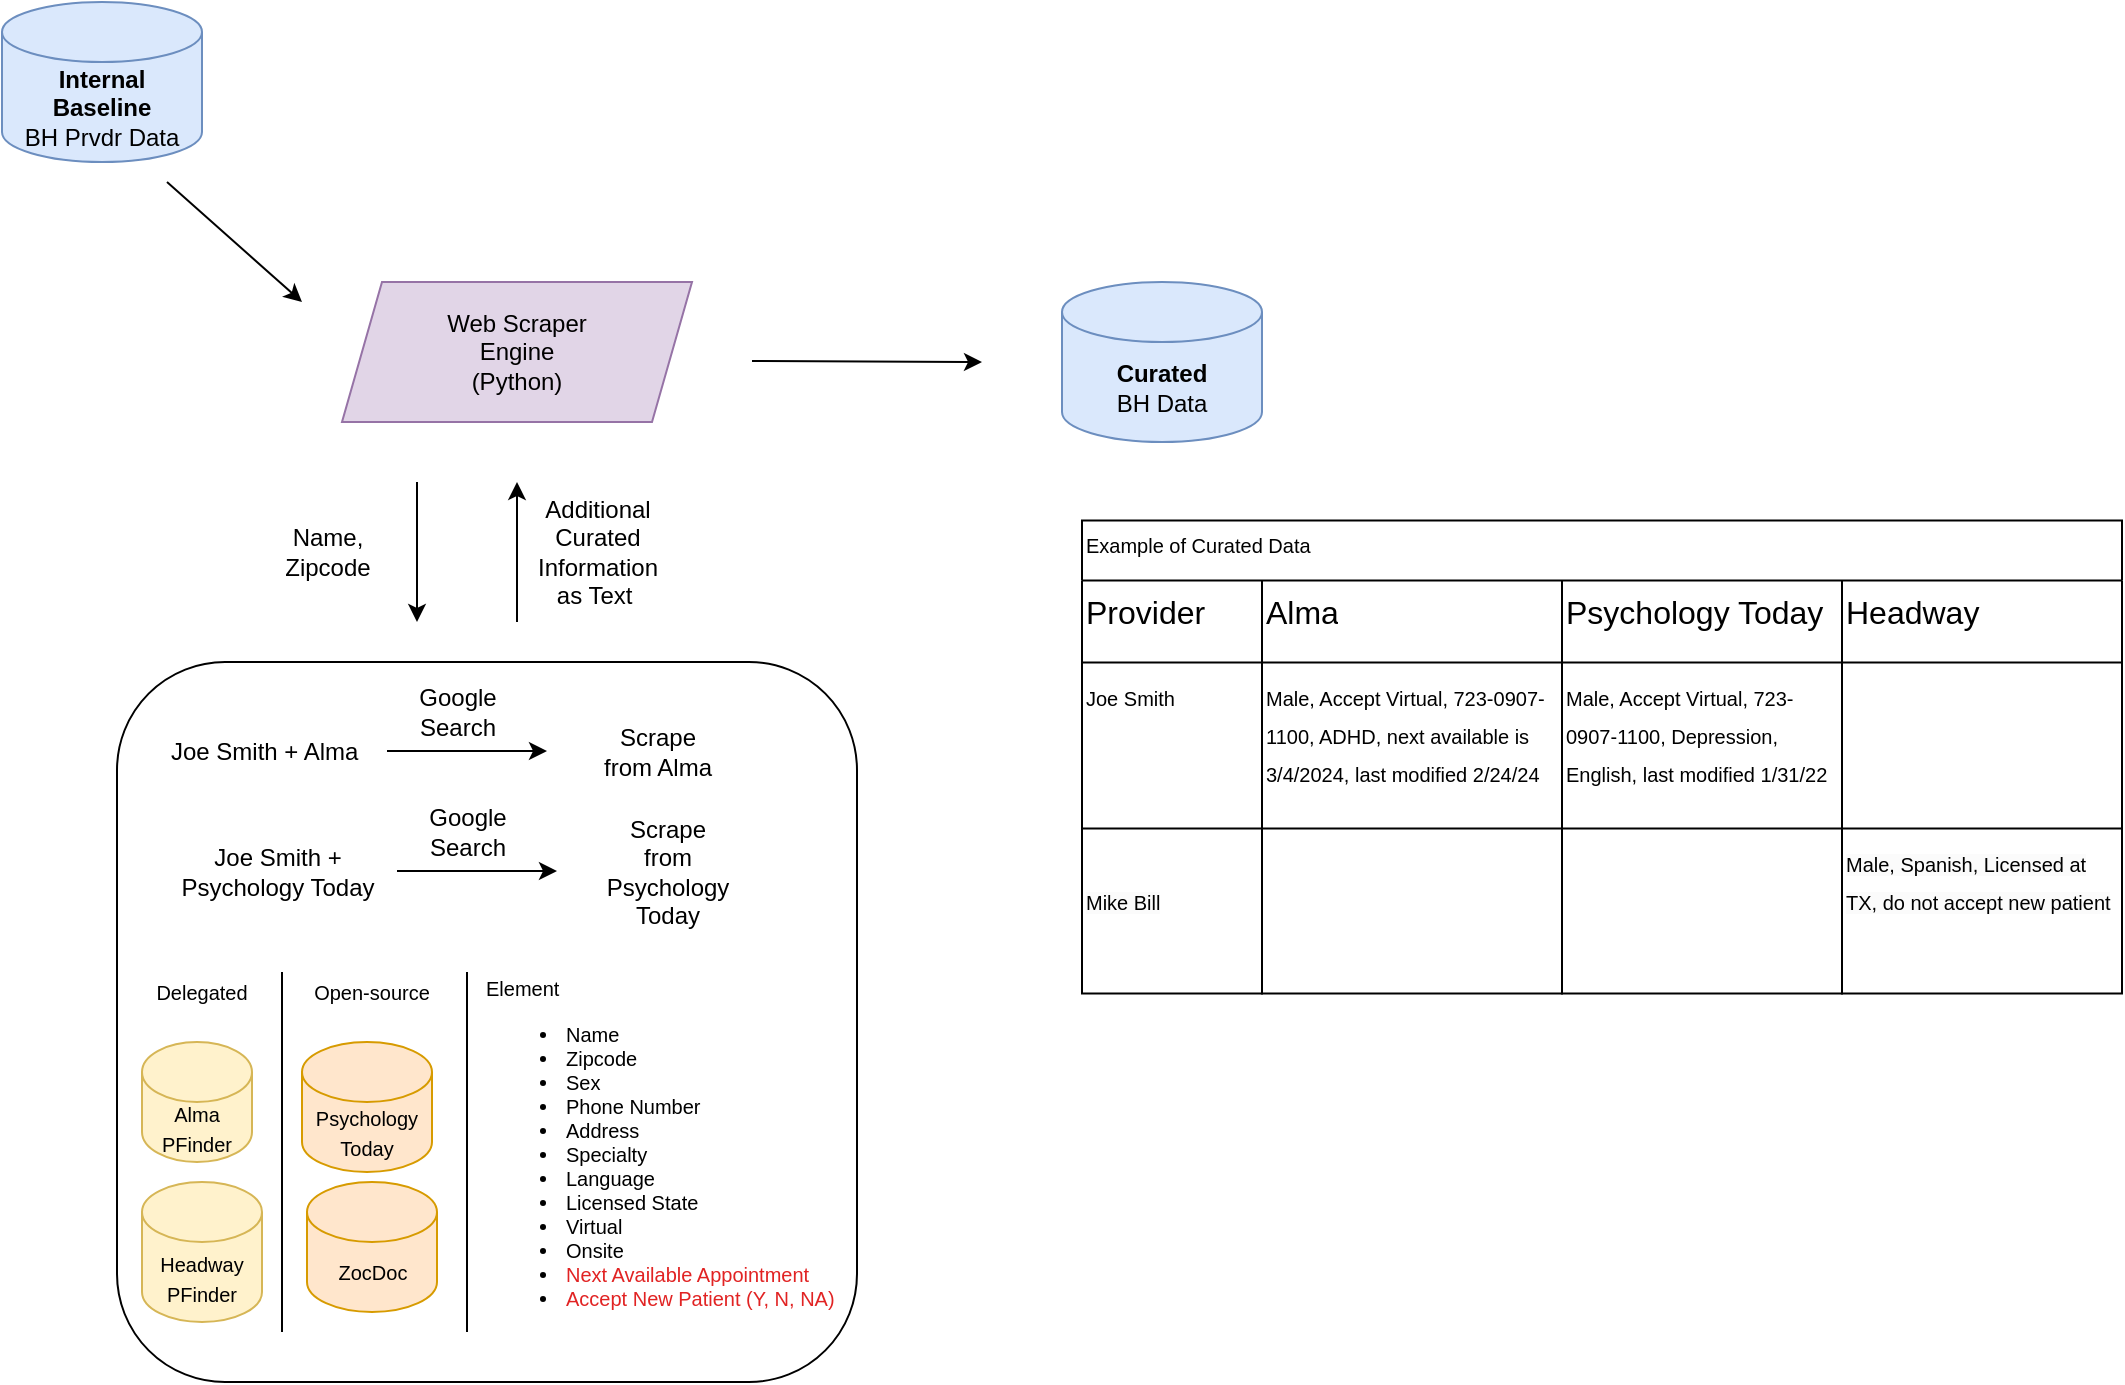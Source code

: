<mxfile version="23.0.1" type="github">
  <diagram name="Page-1" id="5xXmT6wFAUNLiXhexVmS">
    <mxGraphModel dx="1771" dy="1877" grid="1" gridSize="10" guides="1" tooltips="1" connect="1" arrows="1" fold="1" page="1" pageScale="1" pageWidth="850" pageHeight="1100" math="0" shadow="0">
      <root>
        <mxCell id="0" />
        <mxCell id="1" parent="0" />
        <mxCell id="LeWQ6VOvqNeNQnFp2khs-1" value="" style="rounded=1;whiteSpace=wrap;html=1;" vertex="1" parent="1">
          <mxGeometry x="197.5" y="-440" width="370" height="360" as="geometry" />
        </mxCell>
        <mxCell id="LeWQ6VOvqNeNQnFp2khs-2" value="&lt;b&gt;Curated &lt;/b&gt;&lt;br&gt;BH Data" style="shape=cylinder3;whiteSpace=wrap;html=1;boundedLbl=1;backgroundOutline=1;size=15;fillColor=#dae8fc;strokeColor=#6c8ebf;" vertex="1" parent="1">
          <mxGeometry x="670" y="-630" width="100" height="80" as="geometry" />
        </mxCell>
        <mxCell id="LeWQ6VOvqNeNQnFp2khs-3" value="" style="endArrow=classic;html=1;rounded=0;" edge="1" parent="1">
          <mxGeometry width="50" height="50" relative="1" as="geometry">
            <mxPoint x="515" y="-590.5" as="sourcePoint" />
            <mxPoint x="630" y="-590" as="targetPoint" />
          </mxGeometry>
        </mxCell>
        <mxCell id="LeWQ6VOvqNeNQnFp2khs-4" value="" style="endArrow=classic;html=1;rounded=0;" edge="1" parent="1">
          <mxGeometry width="50" height="50" relative="1" as="geometry">
            <mxPoint x="397.5" y="-460" as="sourcePoint" />
            <mxPoint x="397.5" y="-530" as="targetPoint" />
          </mxGeometry>
        </mxCell>
        <mxCell id="LeWQ6VOvqNeNQnFp2khs-5" value="" style="endArrow=classic;html=1;rounded=0;" edge="1" parent="1">
          <mxGeometry width="50" height="50" relative="1" as="geometry">
            <mxPoint x="347.5" y="-530" as="sourcePoint" />
            <mxPoint x="347.5" y="-460" as="targetPoint" />
          </mxGeometry>
        </mxCell>
        <mxCell id="LeWQ6VOvqNeNQnFp2khs-6" value="Name, Zipcode" style="text;html=1;strokeColor=none;fillColor=none;align=center;verticalAlign=middle;whiteSpace=wrap;rounded=0;" vertex="1" parent="1">
          <mxGeometry x="272.5" y="-510" width="60" height="30" as="geometry" />
        </mxCell>
        <mxCell id="LeWQ6VOvqNeNQnFp2khs-7" value="Additional Curated Information as Text&amp;nbsp;" style="text;html=1;strokeColor=none;fillColor=none;align=center;verticalAlign=middle;whiteSpace=wrap;rounded=0;" vertex="1" parent="1">
          <mxGeometry x="407.5" y="-510" width="60" height="30" as="geometry" />
        </mxCell>
        <mxCell id="LeWQ6VOvqNeNQnFp2khs-8" value="&lt;font style=&quot;font-size: 10px;&quot;&gt;Alma PFinder&lt;/font&gt;" style="shape=cylinder3;whiteSpace=wrap;html=1;boundedLbl=1;backgroundOutline=1;size=15;fillColor=#fff2cc;strokeColor=#d6b656;" vertex="1" parent="1">
          <mxGeometry x="210" y="-250" width="55" height="60" as="geometry" />
        </mxCell>
        <mxCell id="LeWQ6VOvqNeNQnFp2khs-9" value="&lt;font style=&quot;font-size: 10px;&quot;&gt;Psychology Today&lt;/font&gt;" style="shape=cylinder3;whiteSpace=wrap;html=1;boundedLbl=1;backgroundOutline=1;size=15;fillColor=#ffe6cc;strokeColor=#d79b00;" vertex="1" parent="1">
          <mxGeometry x="290" y="-250" width="65" height="65" as="geometry" />
        </mxCell>
        <mxCell id="LeWQ6VOvqNeNQnFp2khs-10" value="&lt;font style=&quot;font-size: 10px;&quot;&gt;Headway&lt;br&gt;PFinder&lt;br&gt;&lt;/font&gt;" style="shape=cylinder3;whiteSpace=wrap;html=1;boundedLbl=1;backgroundOutline=1;size=15;fillColor=#fff2cc;strokeColor=#d6b656;" vertex="1" parent="1">
          <mxGeometry x="210" y="-180" width="60" height="70" as="geometry" />
        </mxCell>
        <mxCell id="LeWQ6VOvqNeNQnFp2khs-11" value="Web Scraper &lt;br&gt;Engine&lt;br&gt;(Python)" style="shape=parallelogram;perimeter=parallelogramPerimeter;whiteSpace=wrap;html=1;fixedSize=1;fillColor=#e1d5e7;strokeColor=#9673a6;" vertex="1" parent="1">
          <mxGeometry x="310" y="-630" width="175" height="70" as="geometry" />
        </mxCell>
        <mxCell id="LeWQ6VOvqNeNQnFp2khs-12" value="Delegated" style="text;html=1;strokeColor=none;fillColor=none;align=center;verticalAlign=middle;whiteSpace=wrap;rounded=0;fontSize=10;" vertex="1" parent="1">
          <mxGeometry x="210" y="-290" width="60" height="30" as="geometry" />
        </mxCell>
        <mxCell id="LeWQ6VOvqNeNQnFp2khs-13" value="" style="line;strokeWidth=1;html=1;rotation=90;" vertex="1" parent="1">
          <mxGeometry x="190" y="-200" width="180" height="10" as="geometry" />
        </mxCell>
        <mxCell id="LeWQ6VOvqNeNQnFp2khs-14" value="Open-source" style="text;html=1;strokeColor=none;fillColor=none;align=center;verticalAlign=middle;whiteSpace=wrap;rounded=0;fontSize=10;" vertex="1" parent="1">
          <mxGeometry x="295" y="-290" width="60" height="30" as="geometry" />
        </mxCell>
        <mxCell id="LeWQ6VOvqNeNQnFp2khs-15" value="&lt;font style=&quot;font-size: 10px;&quot;&gt;ZocDoc&lt;/font&gt;" style="shape=cylinder3;whiteSpace=wrap;html=1;boundedLbl=1;backgroundOutline=1;size=15;fillColor=#ffe6cc;strokeColor=#d79b00;" vertex="1" parent="1">
          <mxGeometry x="292.5" y="-180" width="65" height="65" as="geometry" />
        </mxCell>
        <mxCell id="LeWQ6VOvqNeNQnFp2khs-16" value="Joe Smith + Alma&amp;nbsp;" style="text;html=1;strokeColor=none;fillColor=none;align=center;verticalAlign=middle;whiteSpace=wrap;rounded=0;" vertex="1" parent="1">
          <mxGeometry x="217.5" y="-410" width="110" height="30" as="geometry" />
        </mxCell>
        <mxCell id="LeWQ6VOvqNeNQnFp2khs-17" value="" style="endArrow=classic;html=1;rounded=0;" edge="1" parent="1">
          <mxGeometry width="50" height="50" relative="1" as="geometry">
            <mxPoint x="332.5" y="-395.5" as="sourcePoint" />
            <mxPoint x="412.5" y="-395.5" as="targetPoint" />
          </mxGeometry>
        </mxCell>
        <mxCell id="LeWQ6VOvqNeNQnFp2khs-18" value="Google Search" style="text;html=1;strokeColor=none;fillColor=none;align=center;verticalAlign=middle;whiteSpace=wrap;rounded=0;" vertex="1" parent="1">
          <mxGeometry x="337.5" y="-430" width="60" height="30" as="geometry" />
        </mxCell>
        <mxCell id="LeWQ6VOvqNeNQnFp2khs-19" value="Scrape from Alma" style="text;html=1;strokeColor=none;fillColor=none;align=center;verticalAlign=middle;whiteSpace=wrap;rounded=0;" vertex="1" parent="1">
          <mxGeometry x="437.5" y="-410" width="60" height="30" as="geometry" />
        </mxCell>
        <mxCell id="LeWQ6VOvqNeNQnFp2khs-20" value="Joe Smith + Psychology Today" style="text;html=1;strokeColor=none;fillColor=none;align=center;verticalAlign=middle;whiteSpace=wrap;rounded=0;" vertex="1" parent="1">
          <mxGeometry x="222.5" y="-350" width="110" height="30" as="geometry" />
        </mxCell>
        <mxCell id="LeWQ6VOvqNeNQnFp2khs-21" value="" style="endArrow=classic;html=1;rounded=0;" edge="1" parent="1">
          <mxGeometry width="50" height="50" relative="1" as="geometry">
            <mxPoint x="337.5" y="-335.5" as="sourcePoint" />
            <mxPoint x="417.5" y="-335.5" as="targetPoint" />
          </mxGeometry>
        </mxCell>
        <mxCell id="LeWQ6VOvqNeNQnFp2khs-22" value="Google Search" style="text;html=1;strokeColor=none;fillColor=none;align=center;verticalAlign=middle;whiteSpace=wrap;rounded=0;" vertex="1" parent="1">
          <mxGeometry x="342.5" y="-370" width="60" height="30" as="geometry" />
        </mxCell>
        <mxCell id="LeWQ6VOvqNeNQnFp2khs-23" value="Scrape from Psychology Today" style="text;html=1;strokeColor=none;fillColor=none;align=center;verticalAlign=middle;whiteSpace=wrap;rounded=0;" vertex="1" parent="1">
          <mxGeometry x="442.5" y="-350" width="60" height="30" as="geometry" />
        </mxCell>
        <mxCell id="LeWQ6VOvqNeNQnFp2khs-24" value="&lt;font style=&quot;font-size: 10px;&quot;&gt;Element&lt;br&gt;&lt;/font&gt;&lt;ul style=&quot;font-size: 10px;&quot;&gt;&lt;li style=&quot;&quot;&gt;&lt;font style=&quot;font-size: 10px;&quot;&gt;Name&amp;nbsp;&lt;/font&gt;&lt;/li&gt;&lt;li style=&quot;&quot;&gt;&lt;font style=&quot;font-size: 10px;&quot;&gt;Zipcode&lt;/font&gt;&lt;/li&gt;&lt;li style=&quot;&quot;&gt;&lt;font style=&quot;font-size: 10px;&quot;&gt;Sex&lt;/font&gt;&lt;/li&gt;&lt;li style=&quot;&quot;&gt;&lt;font style=&quot;font-size: 10px;&quot;&gt;Phone Number&lt;/font&gt;&lt;/li&gt;&lt;li style=&quot;&quot;&gt;&lt;font style=&quot;font-size: 10px;&quot;&gt;Address&lt;/font&gt;&lt;/li&gt;&lt;li style=&quot;&quot;&gt;&lt;font style=&quot;font-size: 10px;&quot;&gt;Specialty&lt;/font&gt;&lt;/li&gt;&lt;li style=&quot;&quot;&gt;&lt;font style=&quot;font-size: 10px;&quot;&gt;Language&lt;/font&gt;&lt;/li&gt;&lt;li style=&quot;&quot;&gt;&lt;font style=&quot;font-size: 10px;&quot;&gt;Licensed State&lt;/font&gt;&lt;/li&gt;&lt;li style=&quot;&quot;&gt;Virtual&amp;nbsp;&lt;/li&gt;&lt;li style=&quot;&quot;&gt;Onsite&lt;/li&gt;&lt;li style=&quot;&quot;&gt;&lt;font color=&quot;#e12323&quot;&gt;Next Available Appointment&lt;/font&gt;&lt;/li&gt;&lt;li style=&quot;&quot;&gt;&lt;font color=&quot;#e12323&quot;&gt;Accept New Patient (Y, N, NA)&lt;/font&gt;&lt;/li&gt;&lt;/ul&gt;" style="text;html=1;strokeColor=none;fillColor=none;align=left;verticalAlign=middle;whiteSpace=wrap;rounded=0;" vertex="1" parent="1">
          <mxGeometry x="380" y="-285" width="240" height="180" as="geometry" />
        </mxCell>
        <mxCell id="LeWQ6VOvqNeNQnFp2khs-25" value="&lt;table&gt;&lt;tbody&gt;&lt;tr&gt;&lt;td&gt;&lt;br&gt;&lt;/td&gt;&lt;td&gt;&lt;br&gt;&lt;/td&gt;&lt;td&gt;&lt;br&gt;&lt;/td&gt;&lt;/tr&gt;&lt;tr&gt;&lt;td&gt;&lt;br&gt;&lt;/td&gt;&lt;td&gt;&lt;br&gt;&lt;/td&gt;&lt;td&gt;&lt;br&gt;&lt;/td&gt;&lt;/tr&gt;&lt;tr&gt;&lt;td&gt;&lt;br&gt;&lt;/td&gt;&lt;td&gt;&lt;br&gt;&lt;/td&gt;&lt;td&gt;&lt;br&gt;&lt;/td&gt;&lt;/tr&gt;&lt;/tbody&gt;&lt;/table&gt;" style="text;html=1;strokeColor=none;fillColor=none;align=left;verticalAlign=top;whiteSpace=wrap;rounded=0;" vertex="1" parent="1">
          <mxGeometry x="630" y="-515.75" width="250" height="30" as="geometry" />
        </mxCell>
        <mxCell id="LeWQ6VOvqNeNQnFp2khs-39" value="" style="line;strokeWidth=1;html=1;rotation=90;" vertex="1" parent="1">
          <mxGeometry x="282.5" y="-200" width="180" height="10" as="geometry" />
        </mxCell>
        <mxCell id="LeWQ6VOvqNeNQnFp2khs-40" value="&lt;b&gt;Internal &lt;br&gt;Baseline&lt;/b&gt;&lt;br&gt;BH Prvdr Data" style="shape=cylinder3;whiteSpace=wrap;html=1;boundedLbl=1;backgroundOutline=1;size=15;fillColor=#dae8fc;strokeColor=#6c8ebf;" vertex="1" parent="1">
          <mxGeometry x="140" y="-770" width="100" height="80" as="geometry" />
        </mxCell>
        <mxCell id="LeWQ6VOvqNeNQnFp2khs-41" value="" style="endArrow=classic;html=1;rounded=0;" edge="1" parent="1">
          <mxGeometry width="50" height="50" relative="1" as="geometry">
            <mxPoint x="222.5" y="-680" as="sourcePoint" />
            <mxPoint x="290" y="-620" as="targetPoint" />
          </mxGeometry>
        </mxCell>
        <mxCell id="LeWQ6VOvqNeNQnFp2khs-42" value="Example of Curated Data" style="shape=table;startSize=30;container=1;collapsible=0;childLayout=tableLayout;strokeColor=default;fontSize=10;verticalAlign=top;align=left;" vertex="1" parent="1">
          <mxGeometry x="680" y="-510.75" width="520.0" height="236.5" as="geometry" />
        </mxCell>
        <mxCell id="LeWQ6VOvqNeNQnFp2khs-43" style="shape=tableRow;horizontal=0;startSize=0;swimlaneHead=0;swimlaneBody=0;strokeColor=inherit;top=0;left=0;bottom=0;right=0;collapsible=0;dropTarget=0;fillColor=none;points=[[0,0.5],[1,0.5]];portConstraint=eastwest;fontSize=16;" vertex="1" parent="LeWQ6VOvqNeNQnFp2khs-42">
          <mxGeometry y="30" width="520.0" height="41" as="geometry" />
        </mxCell>
        <mxCell id="LeWQ6VOvqNeNQnFp2khs-44" value="Provider" style="shape=partialRectangle;html=1;whiteSpace=wrap;connectable=0;strokeColor=inherit;overflow=hidden;fillColor=none;top=0;left=0;bottom=0;right=0;pointerEvents=1;fontSize=16;align=left;verticalAlign=top;" vertex="1" parent="LeWQ6VOvqNeNQnFp2khs-43">
          <mxGeometry width="90" height="41" as="geometry">
            <mxRectangle width="90" height="41" as="alternateBounds" />
          </mxGeometry>
        </mxCell>
        <mxCell id="LeWQ6VOvqNeNQnFp2khs-45" value="Alma" style="shape=partialRectangle;html=1;whiteSpace=wrap;connectable=0;strokeColor=inherit;overflow=hidden;fillColor=none;top=0;left=0;bottom=0;right=0;pointerEvents=1;fontSize=16;align=left;verticalAlign=top;" vertex="1" parent="LeWQ6VOvqNeNQnFp2khs-43">
          <mxGeometry x="90" width="150" height="41" as="geometry">
            <mxRectangle width="150" height="41" as="alternateBounds" />
          </mxGeometry>
        </mxCell>
        <mxCell id="LeWQ6VOvqNeNQnFp2khs-46" value="Psychology Today" style="shape=partialRectangle;html=1;whiteSpace=wrap;connectable=0;strokeColor=inherit;overflow=hidden;fillColor=none;top=0;left=0;bottom=0;right=0;pointerEvents=1;fontSize=16;verticalAlign=top;align=left;" vertex="1" parent="LeWQ6VOvqNeNQnFp2khs-43">
          <mxGeometry x="240" width="140" height="41" as="geometry">
            <mxRectangle width="140" height="41" as="alternateBounds" />
          </mxGeometry>
        </mxCell>
        <mxCell id="LeWQ6VOvqNeNQnFp2khs-47" value="Headway" style="shape=partialRectangle;html=1;whiteSpace=wrap;connectable=0;strokeColor=inherit;overflow=hidden;fillColor=none;top=0;left=0;bottom=0;right=0;pointerEvents=1;fontSize=16;verticalAlign=top;align=left;" vertex="1" parent="LeWQ6VOvqNeNQnFp2khs-43">
          <mxGeometry x="380" width="140" height="41" as="geometry">
            <mxRectangle width="140" height="41" as="alternateBounds" />
          </mxGeometry>
        </mxCell>
        <mxCell id="LeWQ6VOvqNeNQnFp2khs-48" value="" style="shape=tableRow;horizontal=0;startSize=0;swimlaneHead=0;swimlaneBody=0;strokeColor=inherit;top=0;left=0;bottom=0;right=0;collapsible=0;dropTarget=0;fillColor=none;points=[[0,0.5],[1,0.5]];portConstraint=eastwest;fontSize=16;" vertex="1" parent="LeWQ6VOvqNeNQnFp2khs-42">
          <mxGeometry y="71" width="520.0" height="83" as="geometry" />
        </mxCell>
        <mxCell id="LeWQ6VOvqNeNQnFp2khs-49" value="&lt;font style=&quot;font-size: 10px;&quot;&gt;Joe Smith&lt;/font&gt;" style="shape=partialRectangle;html=1;whiteSpace=wrap;connectable=0;strokeColor=inherit;overflow=hidden;fillColor=none;top=0;left=0;bottom=0;right=0;pointerEvents=1;fontSize=16;align=left;verticalAlign=top;" vertex="1" parent="LeWQ6VOvqNeNQnFp2khs-48">
          <mxGeometry width="90" height="83" as="geometry">
            <mxRectangle width="90" height="83" as="alternateBounds" />
          </mxGeometry>
        </mxCell>
        <mxCell id="LeWQ6VOvqNeNQnFp2khs-50" value="&lt;font style=&quot;font-size: 10px;&quot;&gt;Male, Accept Virtual, 723-0907-1100, ADHD, next available is 3/4/2024, last modified 2/24/24&lt;/font&gt;" style="shape=partialRectangle;html=1;whiteSpace=wrap;connectable=0;strokeColor=inherit;overflow=hidden;fillColor=none;top=0;left=0;bottom=0;right=0;pointerEvents=1;fontSize=16;align=left;verticalAlign=top;" vertex="1" parent="LeWQ6VOvqNeNQnFp2khs-48">
          <mxGeometry x="90" width="150" height="83" as="geometry">
            <mxRectangle width="150" height="83" as="alternateBounds" />
          </mxGeometry>
        </mxCell>
        <mxCell id="LeWQ6VOvqNeNQnFp2khs-51" value="&lt;font style=&quot;font-size: 10px;&quot;&gt;Male, Accept Virtual, 723-0907-1100, Depression, English, last modified 1/31/22&lt;/font&gt;" style="shape=partialRectangle;html=1;whiteSpace=wrap;connectable=0;strokeColor=inherit;overflow=hidden;fillColor=none;top=0;left=0;bottom=0;right=0;pointerEvents=1;fontSize=16;verticalAlign=top;align=left;" vertex="1" parent="LeWQ6VOvqNeNQnFp2khs-48">
          <mxGeometry x="240" width="140" height="83" as="geometry">
            <mxRectangle width="140" height="83" as="alternateBounds" />
          </mxGeometry>
        </mxCell>
        <mxCell id="LeWQ6VOvqNeNQnFp2khs-52" style="shape=partialRectangle;html=1;whiteSpace=wrap;connectable=0;strokeColor=inherit;overflow=hidden;fillColor=none;top=0;left=0;bottom=0;right=0;pointerEvents=1;fontSize=16;verticalAlign=top;align=left;" vertex="1" parent="LeWQ6VOvqNeNQnFp2khs-48">
          <mxGeometry x="380" width="140" height="83" as="geometry">
            <mxRectangle width="140" height="83" as="alternateBounds" />
          </mxGeometry>
        </mxCell>
        <mxCell id="LeWQ6VOvqNeNQnFp2khs-53" value="" style="shape=tableRow;horizontal=0;startSize=0;swimlaneHead=0;swimlaneBody=0;strokeColor=inherit;top=0;left=0;bottom=0;right=0;collapsible=0;dropTarget=0;fillColor=none;points=[[0,0.5],[1,0.5]];portConstraint=eastwest;fontSize=16;" vertex="1" parent="LeWQ6VOvqNeNQnFp2khs-42">
          <mxGeometry y="154" width="520.0" height="83" as="geometry" />
        </mxCell>
        <mxCell id="LeWQ6VOvqNeNQnFp2khs-54" value="&#xa;&lt;span style=&quot;color: rgb(0, 0, 0); font-family: Helvetica; font-size: 10px; font-style: normal; font-variant-ligatures: normal; font-variant-caps: normal; font-weight: 400; letter-spacing: normal; orphans: 2; text-align: left; text-indent: 0px; text-transform: none; widows: 2; word-spacing: 0px; -webkit-text-stroke-width: 0px; background-color: rgb(251, 251, 251); text-decoration-thickness: initial; text-decoration-style: initial; text-decoration-color: initial; float: none; display: inline !important;&quot;&gt;Mike Bill&lt;/span&gt;&#xa;&#xa;" style="shape=partialRectangle;html=1;whiteSpace=wrap;connectable=0;strokeColor=inherit;overflow=hidden;fillColor=none;top=0;left=0;bottom=0;right=0;pointerEvents=1;fontSize=16;align=left;verticalAlign=top;" vertex="1" parent="LeWQ6VOvqNeNQnFp2khs-53">
          <mxGeometry width="90" height="83" as="geometry">
            <mxRectangle width="90" height="83" as="alternateBounds" />
          </mxGeometry>
        </mxCell>
        <mxCell id="LeWQ6VOvqNeNQnFp2khs-55" value="" style="shape=partialRectangle;html=1;whiteSpace=wrap;connectable=0;strokeColor=inherit;overflow=hidden;fillColor=none;top=0;left=0;bottom=0;right=0;pointerEvents=1;fontSize=16;verticalAlign=top;align=left;" vertex="1" parent="LeWQ6VOvqNeNQnFp2khs-53">
          <mxGeometry x="90" width="150" height="83" as="geometry">
            <mxRectangle width="150" height="83" as="alternateBounds" />
          </mxGeometry>
        </mxCell>
        <mxCell id="LeWQ6VOvqNeNQnFp2khs-56" value="" style="shape=partialRectangle;html=1;whiteSpace=wrap;connectable=0;strokeColor=inherit;overflow=hidden;fillColor=none;top=0;left=0;bottom=0;right=0;pointerEvents=1;fontSize=16;verticalAlign=top;align=left;" vertex="1" parent="LeWQ6VOvqNeNQnFp2khs-53">
          <mxGeometry x="240" width="140" height="83" as="geometry">
            <mxRectangle width="140" height="83" as="alternateBounds" />
          </mxGeometry>
        </mxCell>
        <mxCell id="LeWQ6VOvqNeNQnFp2khs-57" value="&lt;span style=&quot;border-color: var(--border-color); color: rgb(0, 0, 0); font-family: Helvetica; font-style: normal; font-variant-ligatures: normal; font-variant-caps: normal; font-weight: 400; letter-spacing: normal; orphans: 2; text-align: left; text-indent: 0px; text-transform: none; widows: 2; word-spacing: 0px; -webkit-text-stroke-width: 0px; text-decoration-thickness: initial; text-decoration-style: initial; text-decoration-color: initial; font-size: 10px; background-color: rgb(251, 251, 251); float: none; display: inline !important;&quot;&gt;Male, Spanish, Licensed at TX, do not accept new patient&lt;/span&gt;&lt;br style=&quot;border-color: var(--border-color); color: rgb(0, 0, 0); font-family: Helvetica; font-size: 16px; font-style: normal; font-variant-ligatures: normal; font-variant-caps: normal; font-weight: 400; letter-spacing: normal; orphans: 2; text-align: left; text-indent: 0px; text-transform: none; widows: 2; word-spacing: 0px; -webkit-text-stroke-width: 0px; background-color: rgb(251, 251, 251); text-decoration-thickness: initial; text-decoration-style: initial; text-decoration-color: initial;&quot;&gt;&lt;br&gt;" style="shape=partialRectangle;html=1;whiteSpace=wrap;connectable=0;strokeColor=inherit;overflow=hidden;fillColor=none;top=0;left=0;bottom=0;right=0;pointerEvents=1;fontSize=16;verticalAlign=top;align=left;" vertex="1" parent="LeWQ6VOvqNeNQnFp2khs-53">
          <mxGeometry x="380" width="140" height="83" as="geometry">
            <mxRectangle width="140" height="83" as="alternateBounds" />
          </mxGeometry>
        </mxCell>
      </root>
    </mxGraphModel>
  </diagram>
</mxfile>
